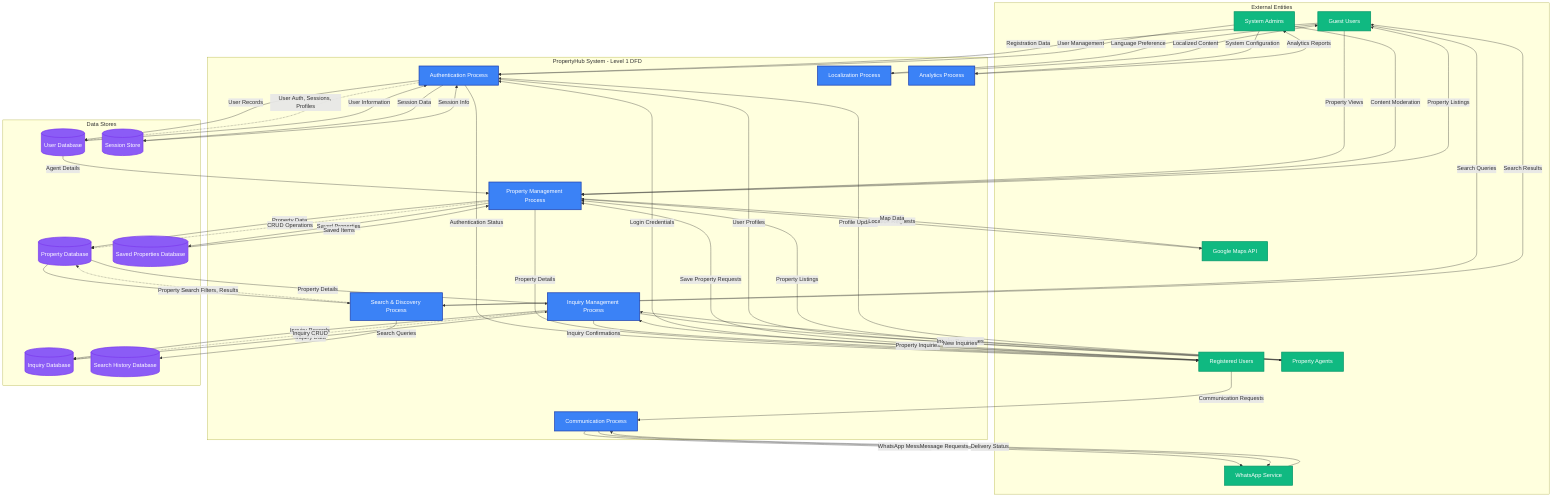 flowchart TD
    subgraph "External Entities"
        EU1[Guest Users]
        EU2[Registered Users]
        EU3[Property Agents]
        EU4[System Admins]
        EU5[WhatsApp Service]
        EU6[Google Maps API]
    end
    
    subgraph "PropertyHub System - Level 1 DFD"
        P1[Authentication Process]
        P2[Property Management Process]
        P3[Search & Discovery Process]
        P4[Inquiry Management Process]
        P5[Communication Process]
        P6[Localization Process]
        P7[Analytics Process]
    end
    
    subgraph "Data Stores"
        DS1[(User Database)]
        DS2[(Property Database)]
        DS3[(Inquiry Database)]
        DS4[(Saved Properties Database)]
        DS5[(Search History Database)]
        DS6[(Session Store)]
    end
    
    %% External Entity to Process flows
    EU1 -->|Registration Data| P1
    EU1 -->|Search Queries| P3
    EU1 -->|Property Views| P2
    EU1 -->|Language Preference| P6
    
    EU2 -->|Login Credentials| P1
    EU2 -->|Property Inquiries| P4
    EU2 -->|Save Property Requests| P2
    EU2 -->|Communication Requests| P5
    
    EU3 -->|Property Listings| P2
    EU3 -->|Inquiry Responses| P4
    EU3 -->|Profile Updates| P1
    
    EU4 -->|User Management| P1
    EU4 -->|System Configuration| P7
    EU4 -->|Content Moderation| P2
    
    %% Process to Data Store flows
    P1 -->|User Records| DS1
    P1 -->|Session Data| DS6
    P2 -->|Property Data| DS2
    P2 -->|Saved Properties| DS4
    P3 -->|Search Queries| DS5
    P4 -->|Inquiry Records| DS3
    
    %% Data Store to Process flows
    DS1 -->|User Information| P1
    DS1 -->|Agent Details| P2
    DS2 -->|Property Listings| P3
    DS2 -->|Property Details| P4
    DS3 -->|Inquiry Data| P4
    DS4 -->|Saved Items| P2
    DS6 -->|Session Info| P1
    
    %% Process to External Entity flows
    P1 -->|Authentication Status| EU2
    P1 -->|User Profiles| EU3
    P2 -->|Property Listings| EU1
    P2 -->|Property Details| EU2
    P3 -->|Search Results| EU1
    P4 -->|Inquiry Confirmations| EU2
    P4 -->|New Inquiries| EU3
    P5 -->|WhatsApp Messages| EU5
    P6 -->|Localized Content| EU1
    P7 -->|Analytics Reports| EU4
    
    %% External API integrations
    P2 -->|Location Requests| EU6
    EU6 -->|Map Data| P2
    P5 -->|Message Requests| EU5
    EU5 -->|Delivery Status| P5
    
    %% Data flow labels
    P1 -.->|"User Auth, Sessions, Profiles"| DS1
    P2 -.->|"CRUD Operations"| DS2
    P3 -.->|"Search Filters, Results"| DS2
    P4 -.->|"Inquiry CRUD"| DS3
    
    %% Styling
    classDef externalEntity fill:#10B981,stroke:#059669,stroke-width:2px,color:#ffffff
    classDef process fill:#3B82F6,stroke:#1E40AF,stroke-width:2px,color:#ffffff
    classDef dataStore fill:#8B5CF6,stroke:#7C3AED,stroke-width:2px,color:#ffffff
    
    class EU1,EU2,EU3,EU4,EU5,EU6 externalEntity
    class P1,P2,P3,P4,P5,P6,P7 process
    class DS1,DS2,DS3,DS4,DS5,DS6 dataStore